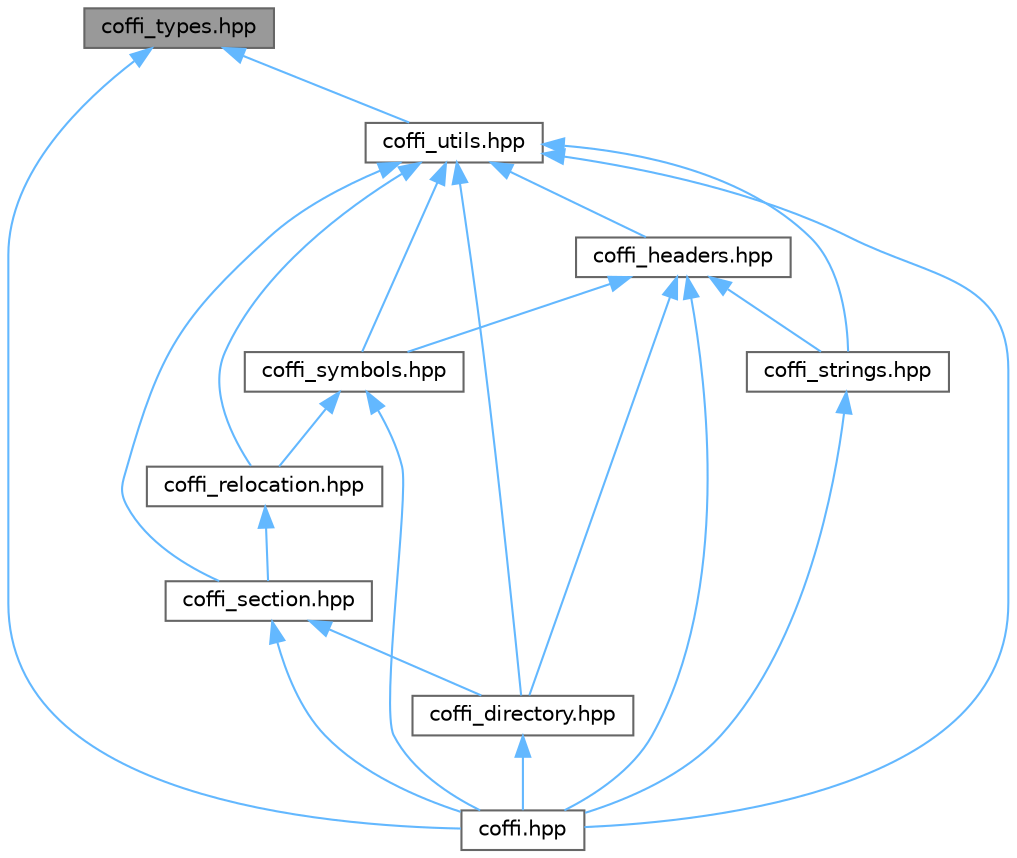 digraph "coffi_types.hpp"
{
 // LATEX_PDF_SIZE
  bgcolor="transparent";
  edge [fontname=Helvetica,fontsize=10,labelfontname=Helvetica,labelfontsize=10];
  node [fontname=Helvetica,fontsize=10,shape=box,height=0.2,width=0.4];
  Node1 [id="Node000001",label="coffi_types.hpp",height=0.2,width=0.4,color="gray40", fillcolor="grey60", style="filled", fontcolor="black",tooltip="COFFI library basic structures and types."];
  Node1 -> Node2 [id="edge1_Node000001_Node000002",dir="back",color="steelblue1",style="solid",tooltip=" "];
  Node2 [id="Node000002",label="coffi.hpp",height=0.2,width=0.4,color="grey40", fillcolor="white", style="filled",URL="$coffi_8hpp.html",tooltip="The COFFI library include file."];
  Node1 -> Node3 [id="edge2_Node000001_Node000003",dir="back",color="steelblue1",style="solid",tooltip=" "];
  Node3 [id="Node000003",label="coffi_utils.hpp",height=0.2,width=0.4,color="grey40", fillcolor="white", style="filled",URL="$coffi__utils_8hpp.html",tooltip="COFFI library utilities."];
  Node3 -> Node2 [id="edge3_Node000003_Node000002",dir="back",color="steelblue1",style="solid",tooltip=" "];
  Node3 -> Node4 [id="edge4_Node000003_Node000004",dir="back",color="steelblue1",style="solid",tooltip=" "];
  Node4 [id="Node000004",label="coffi_directory.hpp",height=0.2,width=0.4,color="grey40", fillcolor="white", style="filled",URL="$coffi__directory_8hpp.html",tooltip="COFFI library classes for the PE data directories."];
  Node4 -> Node2 [id="edge5_Node000004_Node000002",dir="back",color="steelblue1",style="solid",tooltip=" "];
  Node3 -> Node5 [id="edge6_Node000003_Node000005",dir="back",color="steelblue1",style="solid",tooltip=" "];
  Node5 [id="Node000005",label="coffi_headers.hpp",height=0.2,width=0.4,color="grey40", fillcolor="white", style="filled",URL="$coffi__headers_8hpp.html",tooltip="COFFI library classes for the COFF file headers."];
  Node5 -> Node2 [id="edge7_Node000005_Node000002",dir="back",color="steelblue1",style="solid",tooltip=" "];
  Node5 -> Node4 [id="edge8_Node000005_Node000004",dir="back",color="steelblue1",style="solid",tooltip=" "];
  Node5 -> Node6 [id="edge9_Node000005_Node000006",dir="back",color="steelblue1",style="solid",tooltip=" "];
  Node6 [id="Node000006",label="coffi_strings.hpp",height=0.2,width=0.4,color="grey40", fillcolor="white", style="filled",URL="$coffi__strings_8hpp.html",tooltip="COFFI library classes for the COFF strings and string table."];
  Node6 -> Node2 [id="edge10_Node000006_Node000002",dir="back",color="steelblue1",style="solid",tooltip=" "];
  Node5 -> Node7 [id="edge11_Node000005_Node000007",dir="back",color="steelblue1",style="solid",tooltip=" "];
  Node7 [id="Node000007",label="coffi_symbols.hpp",height=0.2,width=0.4,color="grey40", fillcolor="white", style="filled",URL="$coffi__symbols_8hpp.html",tooltip="COFFI library classes for the COFF symbols and symbol table."];
  Node7 -> Node2 [id="edge12_Node000007_Node000002",dir="back",color="steelblue1",style="solid",tooltip=" "];
  Node7 -> Node8 [id="edge13_Node000007_Node000008",dir="back",color="steelblue1",style="solid",tooltip=" "];
  Node8 [id="Node000008",label="coffi_relocation.hpp",height=0.2,width=0.4,color="grey40", fillcolor="white", style="filled",URL="$coffi__relocation_8hpp.html",tooltip="COFFI library classes for the COFF relocation entries."];
  Node8 -> Node9 [id="edge14_Node000008_Node000009",dir="back",color="steelblue1",style="solid",tooltip=" "];
  Node9 [id="Node000009",label="coffi_section.hpp",height=0.2,width=0.4,color="grey40", fillcolor="white", style="filled",URL="$coffi__section_8hpp.html",tooltip="COFFI library classes for the COFF sections."];
  Node9 -> Node2 [id="edge15_Node000009_Node000002",dir="back",color="steelblue1",style="solid",tooltip=" "];
  Node9 -> Node4 [id="edge16_Node000009_Node000004",dir="back",color="steelblue1",style="solid",tooltip=" "];
  Node3 -> Node8 [id="edge17_Node000003_Node000008",dir="back",color="steelblue1",style="solid",tooltip=" "];
  Node3 -> Node9 [id="edge18_Node000003_Node000009",dir="back",color="steelblue1",style="solid",tooltip=" "];
  Node3 -> Node6 [id="edge19_Node000003_Node000006",dir="back",color="steelblue1",style="solid",tooltip=" "];
  Node3 -> Node7 [id="edge20_Node000003_Node000007",dir="back",color="steelblue1",style="solid",tooltip=" "];
}
